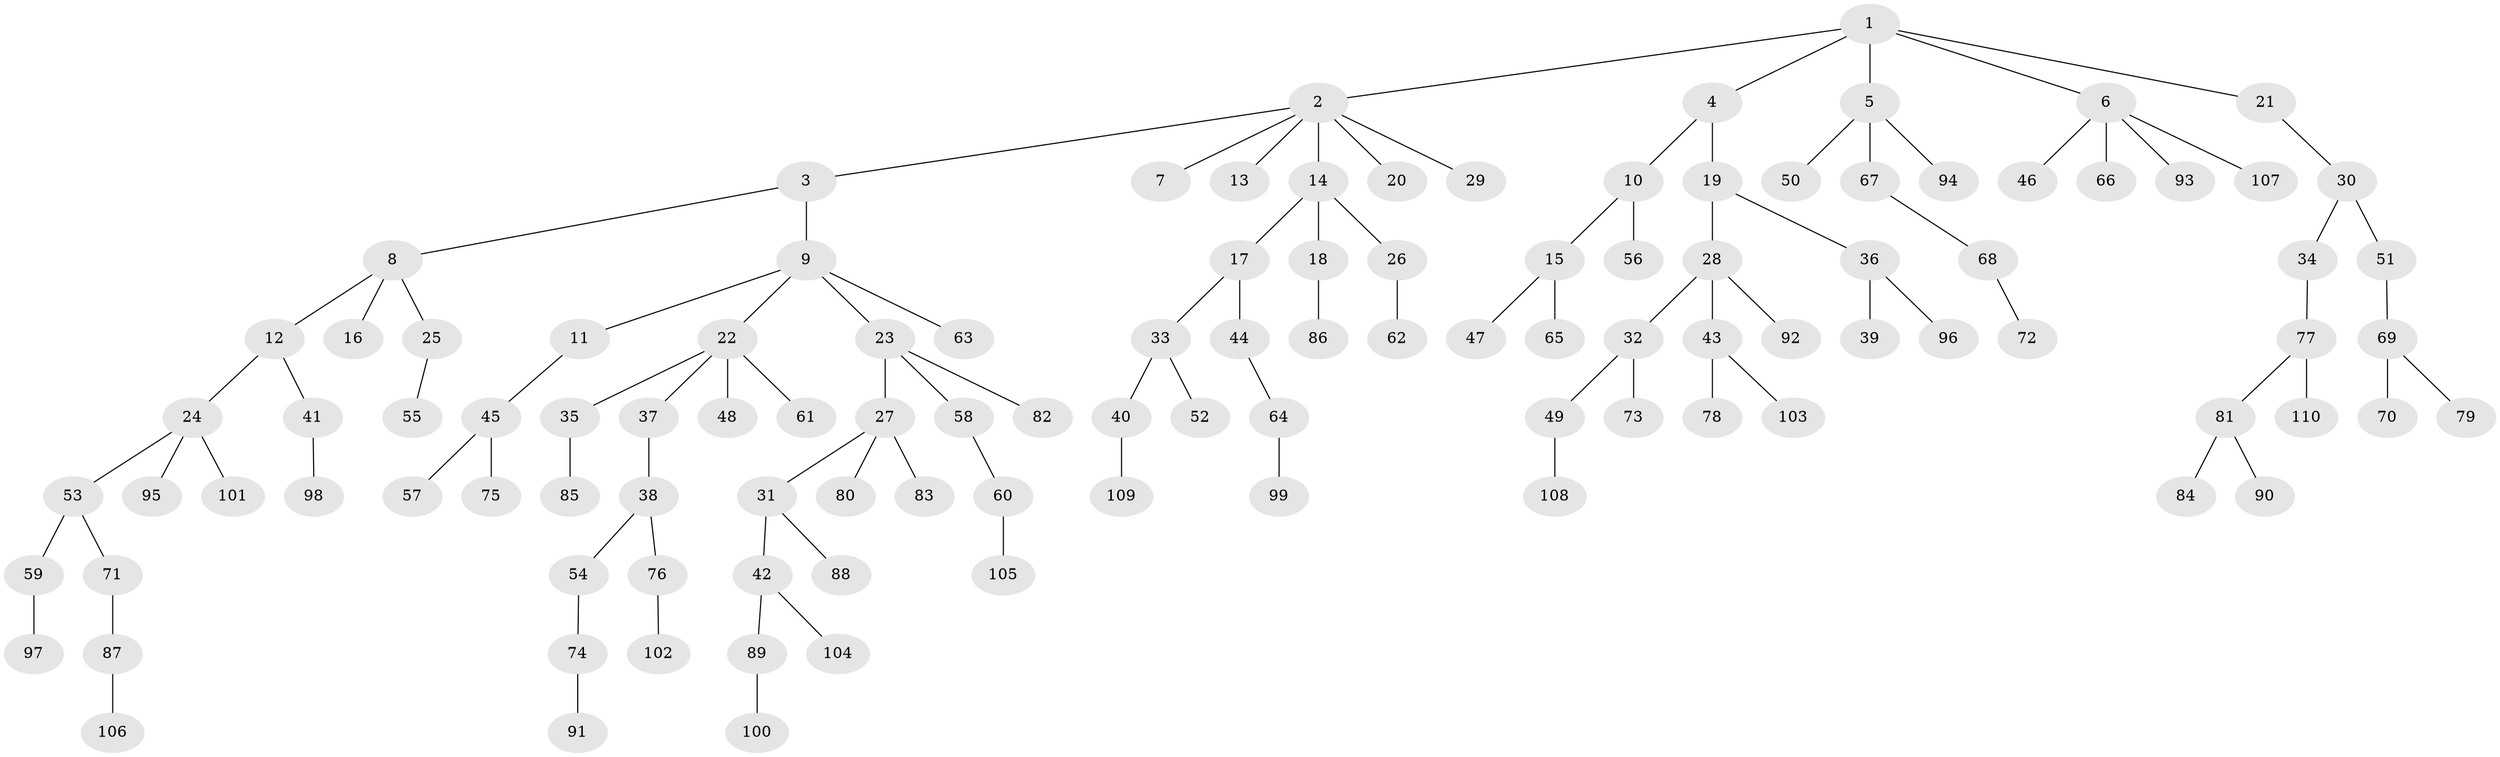 // coarse degree distribution, {10: 0.022727272727272728, 3: 0.18181818181818182, 4: 0.09090909090909091, 1: 0.5909090909090909, 2: 0.11363636363636363}
// Generated by graph-tools (version 1.1) at 2025/19/03/04/25 18:19:11]
// undirected, 110 vertices, 109 edges
graph export_dot {
graph [start="1"]
  node [color=gray90,style=filled];
  1;
  2;
  3;
  4;
  5;
  6;
  7;
  8;
  9;
  10;
  11;
  12;
  13;
  14;
  15;
  16;
  17;
  18;
  19;
  20;
  21;
  22;
  23;
  24;
  25;
  26;
  27;
  28;
  29;
  30;
  31;
  32;
  33;
  34;
  35;
  36;
  37;
  38;
  39;
  40;
  41;
  42;
  43;
  44;
  45;
  46;
  47;
  48;
  49;
  50;
  51;
  52;
  53;
  54;
  55;
  56;
  57;
  58;
  59;
  60;
  61;
  62;
  63;
  64;
  65;
  66;
  67;
  68;
  69;
  70;
  71;
  72;
  73;
  74;
  75;
  76;
  77;
  78;
  79;
  80;
  81;
  82;
  83;
  84;
  85;
  86;
  87;
  88;
  89;
  90;
  91;
  92;
  93;
  94;
  95;
  96;
  97;
  98;
  99;
  100;
  101;
  102;
  103;
  104;
  105;
  106;
  107;
  108;
  109;
  110;
  1 -- 2;
  1 -- 4;
  1 -- 5;
  1 -- 6;
  1 -- 21;
  2 -- 3;
  2 -- 7;
  2 -- 13;
  2 -- 14;
  2 -- 20;
  2 -- 29;
  3 -- 8;
  3 -- 9;
  4 -- 10;
  4 -- 19;
  5 -- 50;
  5 -- 67;
  5 -- 94;
  6 -- 46;
  6 -- 66;
  6 -- 93;
  6 -- 107;
  8 -- 12;
  8 -- 16;
  8 -- 25;
  9 -- 11;
  9 -- 22;
  9 -- 23;
  9 -- 63;
  10 -- 15;
  10 -- 56;
  11 -- 45;
  12 -- 24;
  12 -- 41;
  14 -- 17;
  14 -- 18;
  14 -- 26;
  15 -- 47;
  15 -- 65;
  17 -- 33;
  17 -- 44;
  18 -- 86;
  19 -- 28;
  19 -- 36;
  21 -- 30;
  22 -- 35;
  22 -- 37;
  22 -- 48;
  22 -- 61;
  23 -- 27;
  23 -- 58;
  23 -- 82;
  24 -- 53;
  24 -- 95;
  24 -- 101;
  25 -- 55;
  26 -- 62;
  27 -- 31;
  27 -- 80;
  27 -- 83;
  28 -- 32;
  28 -- 43;
  28 -- 92;
  30 -- 34;
  30 -- 51;
  31 -- 42;
  31 -- 88;
  32 -- 49;
  32 -- 73;
  33 -- 40;
  33 -- 52;
  34 -- 77;
  35 -- 85;
  36 -- 39;
  36 -- 96;
  37 -- 38;
  38 -- 54;
  38 -- 76;
  40 -- 109;
  41 -- 98;
  42 -- 89;
  42 -- 104;
  43 -- 78;
  43 -- 103;
  44 -- 64;
  45 -- 57;
  45 -- 75;
  49 -- 108;
  51 -- 69;
  53 -- 59;
  53 -- 71;
  54 -- 74;
  58 -- 60;
  59 -- 97;
  60 -- 105;
  64 -- 99;
  67 -- 68;
  68 -- 72;
  69 -- 70;
  69 -- 79;
  71 -- 87;
  74 -- 91;
  76 -- 102;
  77 -- 81;
  77 -- 110;
  81 -- 84;
  81 -- 90;
  87 -- 106;
  89 -- 100;
}
